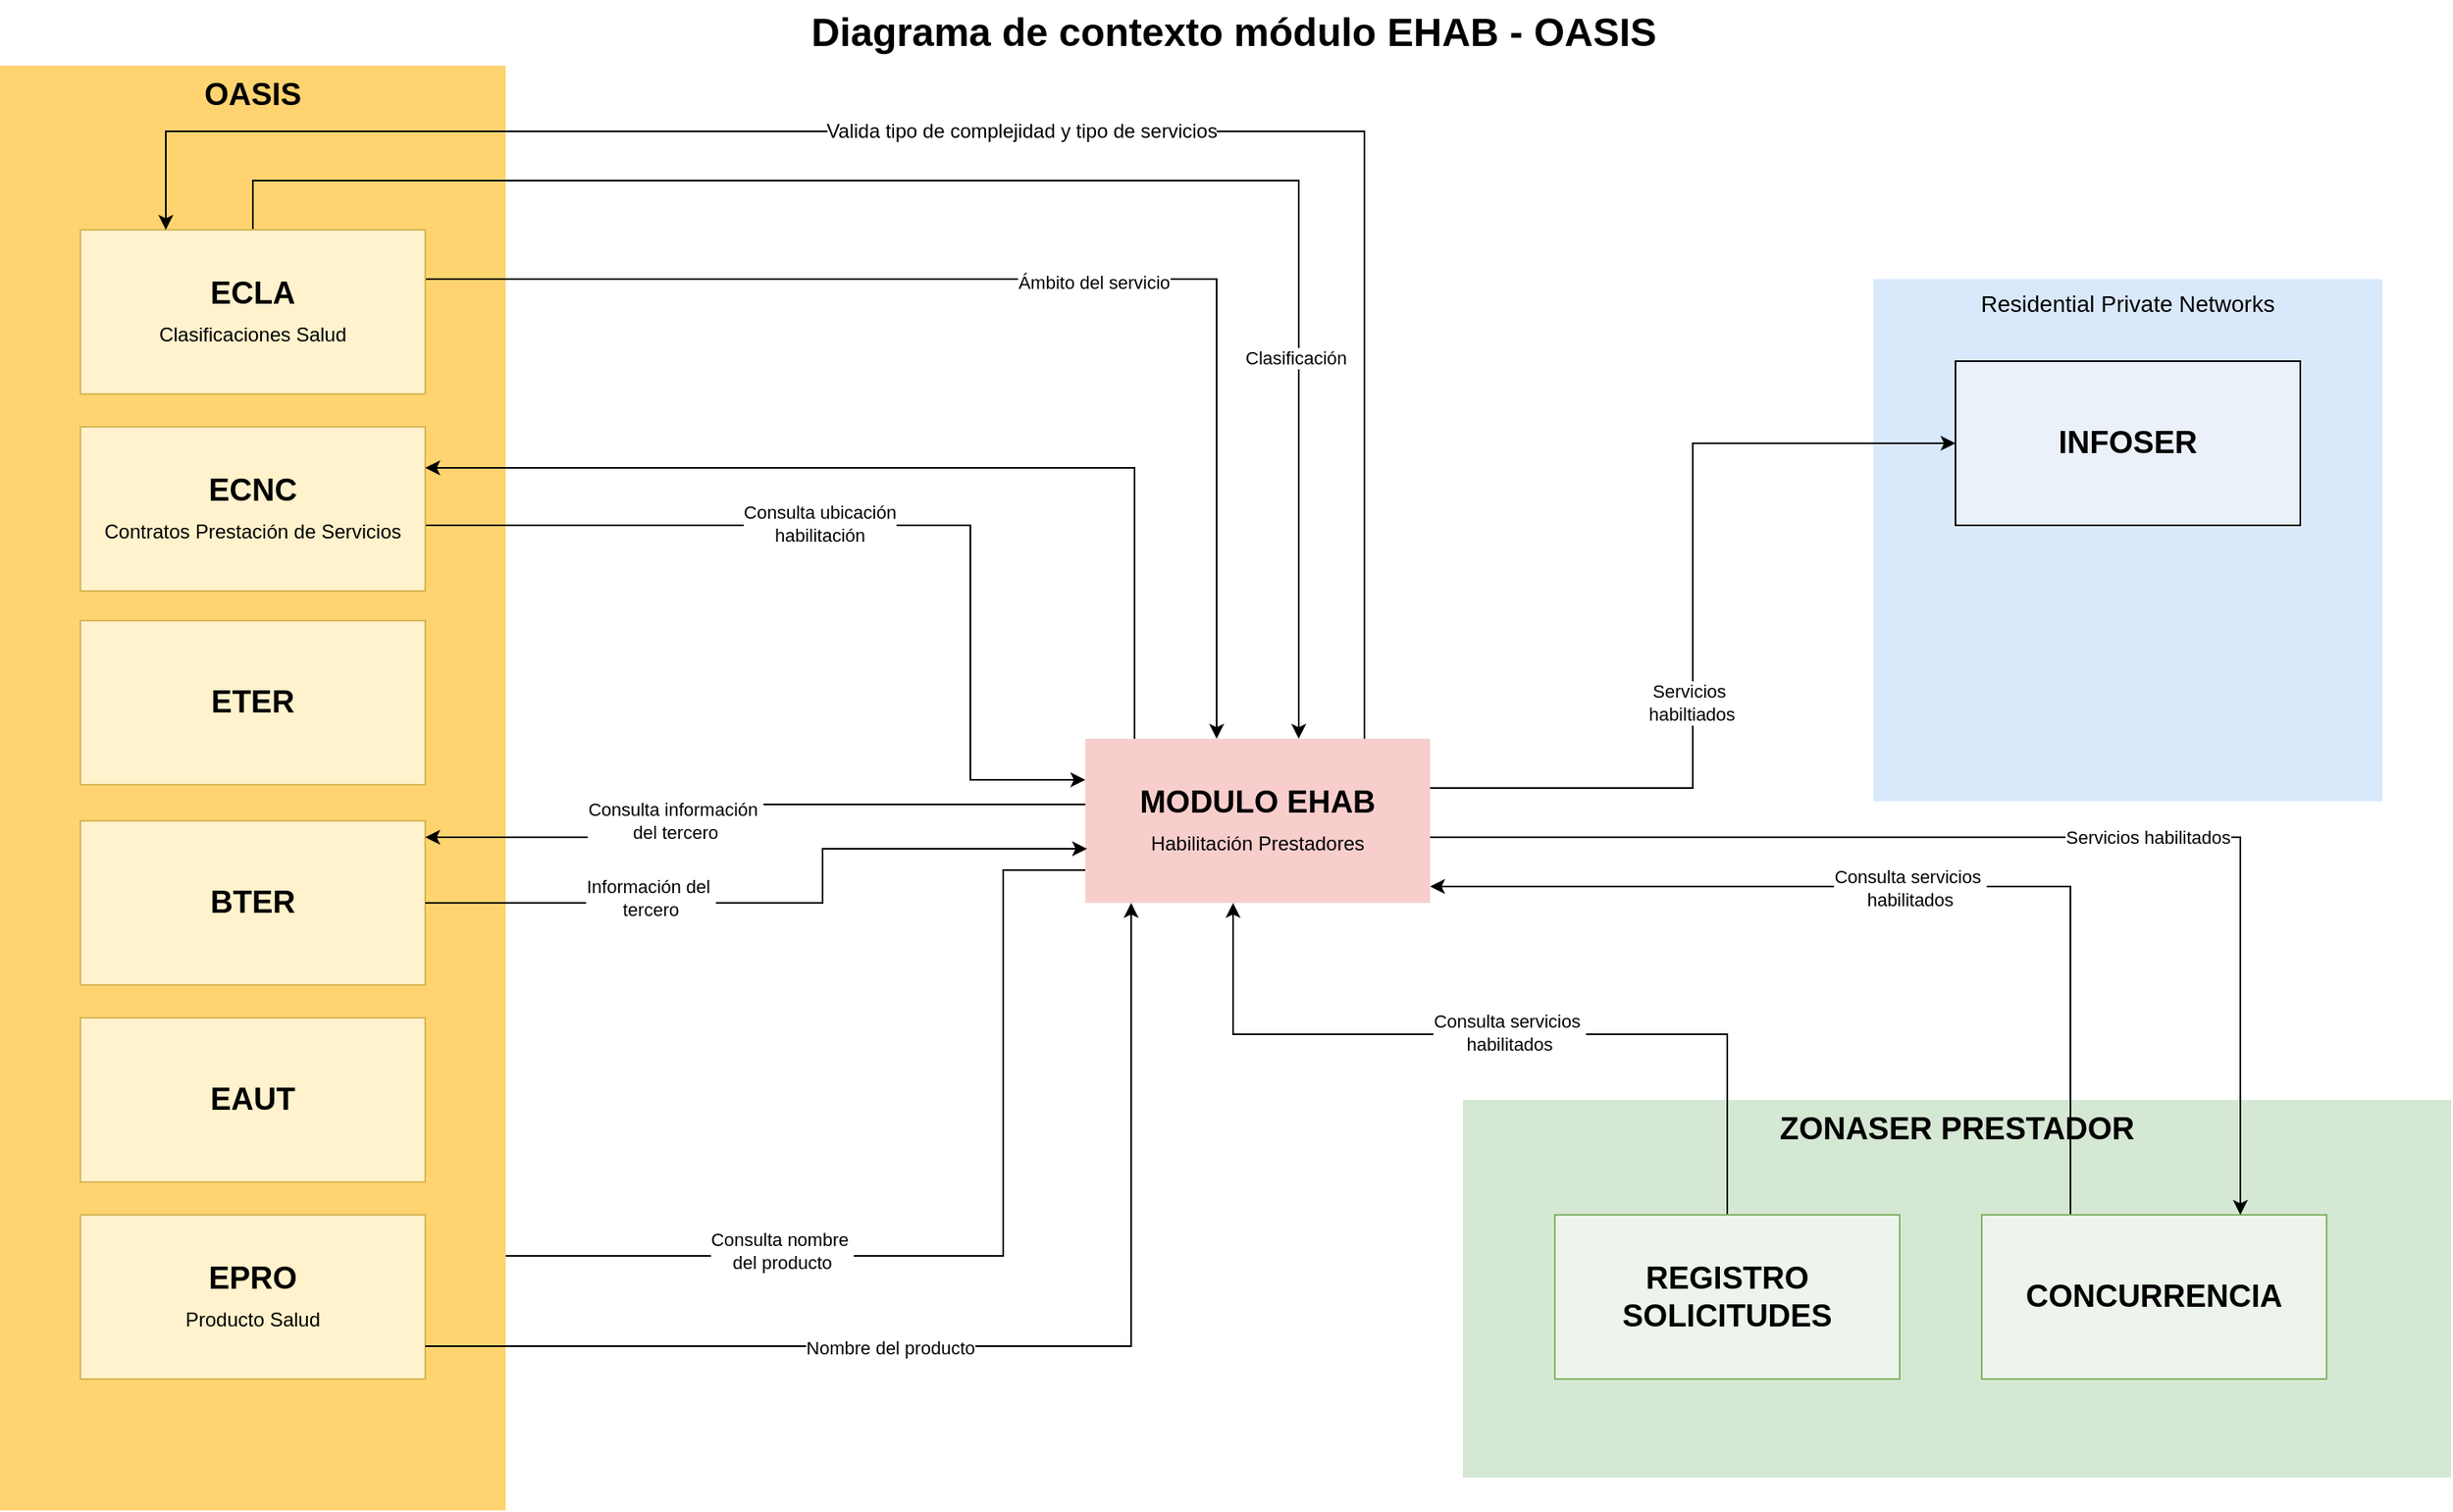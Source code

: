 <mxfile version="26.1.0">
  <diagram name="Page-1" id="e3a06f82-3646-2815-327d-82caf3d4e204">
    <mxGraphModel dx="1434" dy="746" grid="1" gridSize="10" guides="1" tooltips="1" connect="1" arrows="1" fold="1" page="1" pageScale="1.5" pageWidth="1169" pageHeight="826" background="none" math="0" shadow="0">
      <root>
        <mxCell id="0" style=";html=1;" />
        <mxCell id="1" style=";html=1;" parent="0" />
        <mxCell id="BlY4hrDkD569rEbZpt_4-4" style="edgeStyle=orthogonalEdgeStyle;rounded=0;orthogonalLoop=1;jettySize=auto;html=1;entryX=1;entryY=0.25;entryDx=0;entryDy=0;" edge="1" parent="1" source="6a7d8f32e03d9370-61" target="BlY4hrDkD569rEbZpt_4-1">
          <mxGeometry relative="1" as="geometry">
            <Array as="points">
              <mxPoint x="790" y="540" />
              <mxPoint x="790" y="775" />
            </Array>
          </mxGeometry>
        </mxCell>
        <mxCell id="BlY4hrDkD569rEbZpt_4-5" value="Consulta nombre&amp;nbsp;&lt;div&gt;del producto&lt;/div&gt;" style="edgeLabel;html=1;align=center;verticalAlign=middle;resizable=0;points=[];" vertex="1" connectable="0" parent="BlY4hrDkD569rEbZpt_4-4">
          <mxGeometry x="0.319" y="-3" relative="1" as="geometry">
            <mxPoint as="offset" />
          </mxGeometry>
        </mxCell>
        <mxCell id="6a7d8f32e03d9370-61" value="MODULO EHAB&lt;div&gt;&lt;font style=&quot;font-weight: normal; font-size: 12px;&quot;&gt;Habilitación Prestadores&lt;/font&gt;&lt;/div&gt;" style="whiteSpace=wrap;html=1;fillColor=#f8cecc;fontSize=19;strokeColor=none;verticalAlign=middle;fontStyle=1" parent="1" vertex="1">
          <mxGeometry x="840" y="460" width="210" height="100" as="geometry" />
        </mxCell>
        <mxCell id="6a7d8f32e03d9370-60" value="ZONASER PRESTADOR" style="whiteSpace=wrap;html=1;fillColor=#d5e8d4;fontSize=19;strokeColor=none;verticalAlign=top;fontStyle=1" parent="1" vertex="1">
          <mxGeometry x="1070" y="680" width="602" height="230" as="geometry" />
        </mxCell>
        <mxCell id="6a7d8f32e03d9370-57" value="&lt;b&gt;OASIS&lt;/b&gt;" style="whiteSpace=wrap;html=1;fillColor=#FFD470;gradientColor=none;fontSize=19;strokeColor=none;verticalAlign=top;" parent="1" vertex="1">
          <mxGeometry x="179" y="50" width="308" height="880" as="geometry" />
        </mxCell>
        <mxCell id="6a7d8f32e03d9370-58" value="Residential Private Networks" style="whiteSpace=wrap;html=1;fillColor=#dae8fc;fontSize=14;strokeColor=none;verticalAlign=top;" parent="1" vertex="1">
          <mxGeometry x="1320" y="180" width="310" height="318" as="geometry" />
        </mxCell>
        <mxCell id="6a7d8f32e03d9370-62" value="Diagrama de contexto módulo EHAB - OASIS" style="text;strokeColor=none;fillColor=none;html=1;fontSize=24;fontStyle=1;verticalAlign=middle;align=center;" parent="1" vertex="1">
          <mxGeometry x="499" y="10" width="861" height="40" as="geometry" />
        </mxCell>
        <mxCell id="-7o_0wjlVXE3UUxIR0NO-4" style="edgeStyle=orthogonalEdgeStyle;rounded=0;orthogonalLoop=1;jettySize=auto;html=1;" parent="1" source="-7o_0wjlVXE3UUxIR0NO-1" edge="1">
          <mxGeometry relative="1" as="geometry">
            <mxPoint x="970" y="460" as="targetPoint" />
            <Array as="points">
              <mxPoint x="333" y="120" />
              <mxPoint x="970" y="120" />
              <mxPoint x="970" y="460" />
            </Array>
          </mxGeometry>
        </mxCell>
        <mxCell id="-7o_0wjlVXE3UUxIR0NO-5" value="Clasificación" style="edgeLabel;html=1;align=center;verticalAlign=middle;resizable=0;points=[];" parent="-7o_0wjlVXE3UUxIR0NO-4" vertex="1" connectable="0">
          <mxGeometry x="0.538" y="-2" relative="1" as="geometry">
            <mxPoint as="offset" />
          </mxGeometry>
        </mxCell>
        <mxCell id="-7o_0wjlVXE3UUxIR0NO-20" style="edgeStyle=orthogonalEdgeStyle;rounded=0;orthogonalLoop=1;jettySize=auto;html=1;" parent="1" source="-7o_0wjlVXE3UUxIR0NO-1" edge="1">
          <mxGeometry relative="1" as="geometry">
            <Array as="points">
              <mxPoint x="920" y="180" />
              <mxPoint x="920" y="460" />
            </Array>
            <mxPoint x="920" y="460" as="targetPoint" />
          </mxGeometry>
        </mxCell>
        <mxCell id="-7o_0wjlVXE3UUxIR0NO-21" value="Ámbito del servicio" style="edgeLabel;html=1;align=center;verticalAlign=middle;resizable=0;points=[];" parent="-7o_0wjlVXE3UUxIR0NO-20" vertex="1" connectable="0">
          <mxGeometry x="0.068" y="-2" relative="1" as="geometry">
            <mxPoint as="offset" />
          </mxGeometry>
        </mxCell>
        <mxCell id="-7o_0wjlVXE3UUxIR0NO-1" value="ECLA&lt;div&gt;&lt;font style=&quot;font-size: 12px; font-weight: normal;&quot;&gt;Clasificaciones Salud&lt;/font&gt;&lt;/div&gt;" style="whiteSpace=wrap;html=1;fillColor=#fff2cc;fontSize=19;strokeColor=#d6b656;verticalAlign=middle;fontStyle=1" parent="1" vertex="1">
          <mxGeometry x="228" y="150" width="210" height="100" as="geometry" />
        </mxCell>
        <mxCell id="-7o_0wjlVXE3UUxIR0NO-2" style="edgeStyle=orthogonalEdgeStyle;rounded=0;orthogonalLoop=1;jettySize=auto;html=1;" parent="1" edge="1">
          <mxGeometry relative="1" as="geometry">
            <mxPoint x="1010" y="460" as="sourcePoint" />
            <mxPoint x="280" y="150" as="targetPoint" />
            <Array as="points">
              <mxPoint x="1010" y="90" />
              <mxPoint x="280" y="90" />
              <mxPoint x="280" y="150" />
            </Array>
          </mxGeometry>
        </mxCell>
        <mxCell id="-7o_0wjlVXE3UUxIR0NO-3" value="Valida tipo de complejidad y tipo de servicios" style="edgeLabel;html=1;align=center;verticalAlign=middle;resizable=0;points=[];fontSize=12;" parent="-7o_0wjlVXE3UUxIR0NO-2" vertex="1" connectable="0">
          <mxGeometry x="-0.002" y="-1" relative="1" as="geometry">
            <mxPoint y="1" as="offset" />
          </mxGeometry>
        </mxCell>
        <mxCell id="BlY4hrDkD569rEbZpt_4-11" style="edgeStyle=orthogonalEdgeStyle;rounded=0;orthogonalLoop=1;jettySize=auto;html=1;entryX=0;entryY=0.25;entryDx=0;entryDy=0;" edge="1" parent="1" source="-7o_0wjlVXE3UUxIR0NO-6" target="6a7d8f32e03d9370-61">
          <mxGeometry relative="1" as="geometry">
            <Array as="points">
              <mxPoint x="770" y="330" />
              <mxPoint x="770" y="485" />
            </Array>
          </mxGeometry>
        </mxCell>
        <mxCell id="BlY4hrDkD569rEbZpt_4-12" value="Consulta ubicación&lt;div&gt;habilitación&lt;/div&gt;" style="edgeLabel;html=1;align=center;verticalAlign=middle;resizable=0;points=[];" vertex="1" connectable="0" parent="BlY4hrDkD569rEbZpt_4-11">
          <mxGeometry x="-0.139" y="1" relative="1" as="geometry">
            <mxPoint as="offset" />
          </mxGeometry>
        </mxCell>
        <mxCell id="-7o_0wjlVXE3UUxIR0NO-6" value="ECNC&lt;div&gt;&lt;font style=&quot;font-size: 12px; font-weight: normal;&quot;&gt;Contratos Prestación de Servicios&lt;/font&gt;&lt;/div&gt;" style="whiteSpace=wrap;html=1;fillColor=#fff2cc;fontSize=19;strokeColor=#d6b656;verticalAlign=middle;fontStyle=1" parent="1" vertex="1">
          <mxGeometry x="228" y="270" width="210" height="100" as="geometry" />
        </mxCell>
        <mxCell id="-7o_0wjlVXE3UUxIR0NO-7" value="ETER" style="whiteSpace=wrap;html=1;fillColor=#fff2cc;fontSize=19;strokeColor=#d6b656;verticalAlign=middle;fontStyle=1" parent="1" vertex="1">
          <mxGeometry x="228" y="388" width="210" height="100" as="geometry" />
        </mxCell>
        <mxCell id="-7o_0wjlVXE3UUxIR0NO-8" value="BTER" style="whiteSpace=wrap;html=1;fillColor=#fff2cc;fontSize=19;strokeColor=#d6b656;verticalAlign=middle;fontStyle=1" parent="1" vertex="1">
          <mxGeometry x="228" y="510" width="210" height="100" as="geometry" />
        </mxCell>
        <mxCell id="-7o_0wjlVXE3UUxIR0NO-9" value="EAUT" style="whiteSpace=wrap;html=1;fillColor=#fff2cc;fontSize=19;strokeColor=#d6b656;verticalAlign=middle;fontStyle=1" parent="1" vertex="1">
          <mxGeometry x="228" y="630" width="210" height="100" as="geometry" />
        </mxCell>
        <mxCell id="-7o_0wjlVXE3UUxIR0NO-16" style="edgeStyle=orthogonalEdgeStyle;rounded=0;orthogonalLoop=1;jettySize=auto;html=1;" parent="1" source="-7o_0wjlVXE3UUxIR0NO-10" edge="1">
          <mxGeometry relative="1" as="geometry">
            <mxPoint x="930" y="560" as="targetPoint" />
            <Array as="points">
              <mxPoint x="1231" y="640" />
              <mxPoint x="930" y="640" />
            </Array>
          </mxGeometry>
        </mxCell>
        <mxCell id="-7o_0wjlVXE3UUxIR0NO-17" value="Consulta servicios&amp;nbsp;&lt;div&gt;habilitados&lt;/div&gt;" style="edgeLabel;html=1;align=center;verticalAlign=middle;resizable=0;points=[];" parent="-7o_0wjlVXE3UUxIR0NO-16" vertex="1" connectable="0">
          <mxGeometry x="-0.013" y="-1" relative="1" as="geometry">
            <mxPoint x="-1" as="offset" />
          </mxGeometry>
        </mxCell>
        <mxCell id="-7o_0wjlVXE3UUxIR0NO-10" value="REGISTRO SOLICITUDES" style="whiteSpace=wrap;html=1;fillColor=light-dark(#ecf4eb, #1f2f1e);fontSize=19;strokeColor=#82b366;verticalAlign=middle;fontStyle=1" parent="1" vertex="1">
          <mxGeometry x="1126" y="750" width="210" height="100" as="geometry" />
        </mxCell>
        <mxCell id="-7o_0wjlVXE3UUxIR0NO-18" style="edgeStyle=orthogonalEdgeStyle;rounded=0;orthogonalLoop=1;jettySize=auto;html=1;" parent="1" source="-7o_0wjlVXE3UUxIR0NO-11" edge="1">
          <mxGeometry relative="1" as="geometry">
            <mxPoint x="1050" y="550" as="targetPoint" />
            <Array as="points">
              <mxPoint x="1440" y="550" />
              <mxPoint x="1050" y="550" />
            </Array>
          </mxGeometry>
        </mxCell>
        <mxCell id="-7o_0wjlVXE3UUxIR0NO-19" value="Consulta servicios&amp;nbsp;&lt;div&gt;habilitados&lt;/div&gt;" style="edgeLabel;html=1;align=center;verticalAlign=middle;resizable=0;points=[];" parent="-7o_0wjlVXE3UUxIR0NO-18" vertex="1" connectable="0">
          <mxGeometry x="0.008" y="1" relative="1" as="geometry">
            <mxPoint x="-1" as="offset" />
          </mxGeometry>
        </mxCell>
        <mxCell id="-7o_0wjlVXE3UUxIR0NO-11" value="CONCURRENCIA" style="whiteSpace=wrap;html=1;fillColor=light-dark(#ecf4eb, #1f2f1e);fontSize=19;strokeColor=#82b366;verticalAlign=middle;fontStyle=1" parent="1" vertex="1">
          <mxGeometry x="1386" y="750" width="210" height="100" as="geometry" />
        </mxCell>
        <mxCell id="-7o_0wjlVXE3UUxIR0NO-12" value="INFOSER" style="whiteSpace=wrap;html=1;fillColor=light-dark(#ebf1f9, #1d293b);fontSize=19;strokeColor=default;verticalAlign=middle;fontStyle=1;" parent="1" vertex="1">
          <mxGeometry x="1370" y="230" width="210" height="100" as="geometry" />
        </mxCell>
        <mxCell id="-7o_0wjlVXE3UUxIR0NO-13" style="edgeStyle=orthogonalEdgeStyle;rounded=0;orthogonalLoop=1;jettySize=auto;html=1;" parent="1" source="6a7d8f32e03d9370-61" target="-7o_0wjlVXE3UUxIR0NO-8" edge="1">
          <mxGeometry relative="1" as="geometry">
            <Array as="points">
              <mxPoint x="639" y="500" />
              <mxPoint x="639" y="520" />
            </Array>
          </mxGeometry>
        </mxCell>
        <mxCell id="-7o_0wjlVXE3UUxIR0NO-15" value="Consulta información&amp;nbsp;&lt;div&gt;del tercero&lt;/div&gt;" style="edgeLabel;html=1;align=center;verticalAlign=middle;resizable=0;points=[];" parent="-7o_0wjlVXE3UUxIR0NO-13" vertex="1" connectable="0">
          <mxGeometry x="-0.029" relative="1" as="geometry">
            <mxPoint x="-49" y="6" as="offset" />
          </mxGeometry>
        </mxCell>
        <mxCell id="BlY4hrDkD569rEbZpt_4-1" value="EPRO&lt;div&gt;&lt;font style=&quot;font-size: 12px; font-weight: normal;&quot;&gt;Producto Salud&lt;/font&gt;&lt;/div&gt;" style="whiteSpace=wrap;html=1;fillColor=#fff2cc;fontSize=19;strokeColor=#d6b656;verticalAlign=middle;fontStyle=1" vertex="1" parent="1">
          <mxGeometry x="228" y="750" width="210" height="100" as="geometry" />
        </mxCell>
        <mxCell id="BlY4hrDkD569rEbZpt_4-2" style="edgeStyle=orthogonalEdgeStyle;rounded=0;orthogonalLoop=1;jettySize=auto;html=1;entryX=0.133;entryY=1;entryDx=0;entryDy=0;entryPerimeter=0;" edge="1" parent="1" source="BlY4hrDkD569rEbZpt_4-1" target="6a7d8f32e03d9370-61">
          <mxGeometry relative="1" as="geometry">
            <Array as="points">
              <mxPoint x="868" y="830" />
            </Array>
          </mxGeometry>
        </mxCell>
        <mxCell id="BlY4hrDkD569rEbZpt_4-3" value="Nombre del producto" style="edgeLabel;html=1;align=center;verticalAlign=middle;resizable=0;points=[];" vertex="1" connectable="0" parent="BlY4hrDkD569rEbZpt_4-2">
          <mxGeometry x="-0.191" y="-1" relative="1" as="geometry">
            <mxPoint as="offset" />
          </mxGeometry>
        </mxCell>
        <mxCell id="BlY4hrDkD569rEbZpt_4-6" style="edgeStyle=orthogonalEdgeStyle;rounded=0;orthogonalLoop=1;jettySize=auto;html=1;entryX=0.005;entryY=0.67;entryDx=0;entryDy=0;entryPerimeter=0;" edge="1" parent="1" source="-7o_0wjlVXE3UUxIR0NO-8" target="6a7d8f32e03d9370-61">
          <mxGeometry relative="1" as="geometry">
            <Array as="points">
              <mxPoint x="680" y="560" />
              <mxPoint x="680" y="527" />
            </Array>
          </mxGeometry>
        </mxCell>
        <mxCell id="BlY4hrDkD569rEbZpt_4-7" value="Información del&amp;nbsp;&lt;div&gt;tercero&lt;/div&gt;" style="edgeLabel;html=1;align=center;verticalAlign=middle;resizable=0;points=[];" vertex="1" connectable="0" parent="BlY4hrDkD569rEbZpt_4-6">
          <mxGeometry x="-0.372" y="3" relative="1" as="geometry">
            <mxPoint as="offset" />
          </mxGeometry>
        </mxCell>
        <mxCell id="BlY4hrDkD569rEbZpt_4-8" style="edgeStyle=orthogonalEdgeStyle;rounded=0;orthogonalLoop=1;jettySize=auto;html=1;" edge="1" parent="1" source="6a7d8f32e03d9370-61" target="-7o_0wjlVXE3UUxIR0NO-12">
          <mxGeometry relative="1" as="geometry">
            <Array as="points">
              <mxPoint x="1210" y="490" />
              <mxPoint x="1210" y="280" />
            </Array>
          </mxGeometry>
        </mxCell>
        <mxCell id="BlY4hrDkD569rEbZpt_4-9" value="Servicios&amp;nbsp;&lt;div&gt;habiltiados&lt;/div&gt;" style="edgeLabel;html=1;align=center;verticalAlign=middle;resizable=0;points=[];" vertex="1" connectable="0" parent="BlY4hrDkD569rEbZpt_4-8">
          <mxGeometry x="-0.2" y="1" relative="1" as="geometry">
            <mxPoint as="offset" />
          </mxGeometry>
        </mxCell>
        <mxCell id="BlY4hrDkD569rEbZpt_4-10" style="edgeStyle=orthogonalEdgeStyle;rounded=0;orthogonalLoop=1;jettySize=auto;html=1;entryX=1;entryY=0.25;entryDx=0;entryDy=0;" edge="1" parent="1" source="6a7d8f32e03d9370-61" target="-7o_0wjlVXE3UUxIR0NO-6">
          <mxGeometry relative="1" as="geometry">
            <Array as="points">
              <mxPoint x="870" y="295" />
            </Array>
          </mxGeometry>
        </mxCell>
        <mxCell id="BlY4hrDkD569rEbZpt_4-13" style="edgeStyle=orthogonalEdgeStyle;rounded=0;orthogonalLoop=1;jettySize=auto;html=1;entryX=0.75;entryY=0;entryDx=0;entryDy=0;" edge="1" parent="1" source="6a7d8f32e03d9370-61" target="-7o_0wjlVXE3UUxIR0NO-11">
          <mxGeometry relative="1" as="geometry">
            <Array as="points">
              <mxPoint x="1544" y="520" />
            </Array>
          </mxGeometry>
        </mxCell>
        <mxCell id="BlY4hrDkD569rEbZpt_4-14" value="Servicios habilitados" style="edgeLabel;html=1;align=center;verticalAlign=middle;resizable=0;points=[];" vertex="1" connectable="0" parent="BlY4hrDkD569rEbZpt_4-13">
          <mxGeometry x="0.208" relative="1" as="geometry">
            <mxPoint as="offset" />
          </mxGeometry>
        </mxCell>
      </root>
    </mxGraphModel>
  </diagram>
</mxfile>
